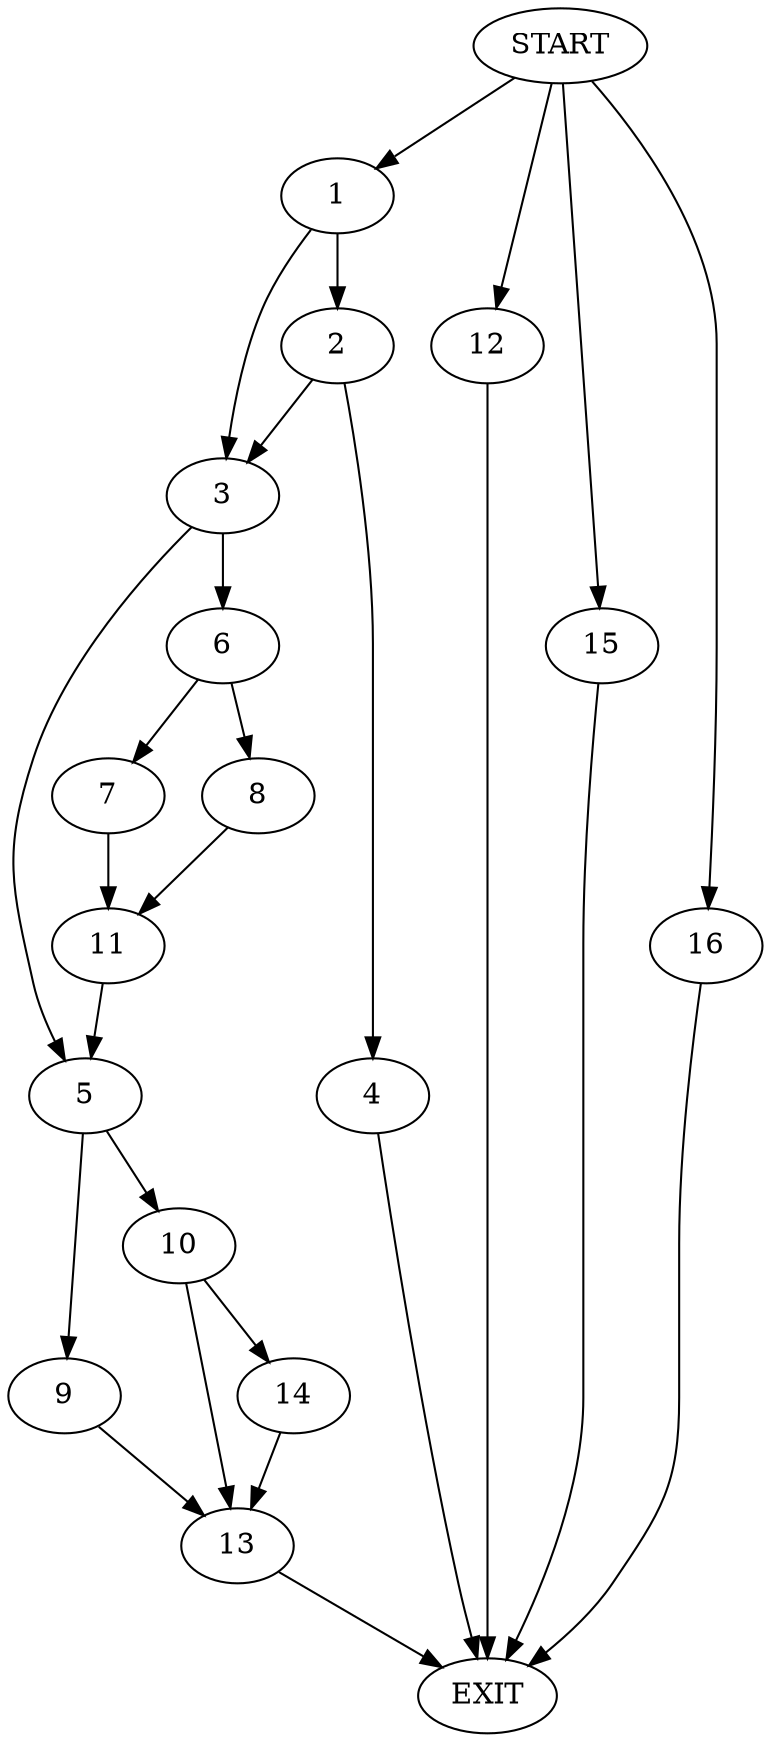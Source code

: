 digraph {
0 [label="START"]
17 [label="EXIT"]
0 -> 1
1 -> 2
1 -> 3
2 -> 4
2 -> 3
3 -> 5
3 -> 6
4 -> 17
6 -> 7
6 -> 8
5 -> 9
5 -> 10
7 -> 11
8 -> 11
11 -> 5
0 -> 12
12 -> 17
9 -> 13
10 -> 13
10 -> 14
13 -> 17
14 -> 13
0 -> 15
15 -> 17
0 -> 16
16 -> 17
}
